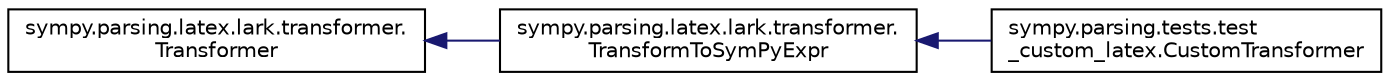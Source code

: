 digraph "Graphical Class Hierarchy"
{
 // LATEX_PDF_SIZE
  edge [fontname="Helvetica",fontsize="10",labelfontname="Helvetica",labelfontsize="10"];
  node [fontname="Helvetica",fontsize="10",shape=record];
  rankdir="LR";
  Node0 [label="sympy.parsing.latex.lark.transformer.\lTransformer",height=0.2,width=0.4,color="black", fillcolor="white", style="filled",URL="$classsympy_1_1parsing_1_1latex_1_1lark_1_1transformer_1_1Transformer.html",tooltip=" "];
  Node0 -> Node1 [dir="back",color="midnightblue",fontsize="10",style="solid",fontname="Helvetica"];
  Node1 [label="sympy.parsing.latex.lark.transformer.\lTransformToSymPyExpr",height=0.2,width=0.4,color="black", fillcolor="white", style="filled",URL="$classsympy_1_1parsing_1_1latex_1_1lark_1_1transformer_1_1TransformToSymPyExpr.html",tooltip=" "];
  Node1 -> Node2 [dir="back",color="midnightblue",fontsize="10",style="solid",fontname="Helvetica"];
  Node2 [label="sympy.parsing.tests.test\l_custom_latex.CustomTransformer",height=0.2,width=0.4,color="black", fillcolor="white", style="filled",URL="$classsympy_1_1parsing_1_1tests_1_1test__custom__latex_1_1CustomTransformer.html",tooltip=" "];
}
